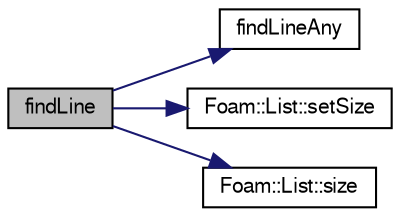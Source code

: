digraph "findLine"
{
  bgcolor="transparent";
  edge [fontname="FreeSans",fontsize="10",labelfontname="FreeSans",labelfontsize="10"];
  node [fontname="FreeSans",fontsize="10",shape=record];
  rankdir="LR";
  Node473 [label="findLine",height=0.2,width=0.4,color="black", fillcolor="grey75", style="filled", fontcolor="black"];
  Node473 -> Node474 [color="midnightblue",fontsize="10",style="solid",fontname="FreeSans"];
  Node474 [label="findLineAny",height=0.2,width=0.4,color="black",URL="$a25210.html#afe7af761698b84b28dd3b3303edf86bf",tooltip="Find any intersection of line between start and end. "];
  Node473 -> Node475 [color="midnightblue",fontsize="10",style="solid",fontname="FreeSans"];
  Node475 [label="Foam::List::setSize",height=0.2,width=0.4,color="black",URL="$a25694.html#aedb985ffeaf1bdbfeccc2a8730405703",tooltip="Reset size of List. "];
  Node473 -> Node476 [color="midnightblue",fontsize="10",style="solid",fontname="FreeSans"];
  Node476 [label="Foam::List::size",height=0.2,width=0.4,color="black",URL="$a25694.html#a8a5f6fa29bd4b500caf186f60245b384",tooltip="Override size to be inconsistent with allocated storage. "];
}
